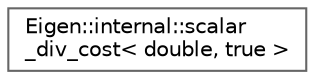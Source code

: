 digraph "Graphical Class Hierarchy"
{
 // LATEX_PDF_SIZE
  bgcolor="transparent";
  edge [fontname=Helvetica,fontsize=10,labelfontname=Helvetica,labelfontsize=10];
  node [fontname=Helvetica,fontsize=10,shape=box,height=0.2,width=0.4];
  rankdir="LR";
  Node0 [id="Node000000",label="Eigen::internal::scalar\l_div_cost\< double, true \>",height=0.2,width=0.4,color="grey40", fillcolor="white", style="filled",URL="$structEigen_1_1internal_1_1scalar__div__cost_3_01double_00_01true_01_4.html",tooltip=" "];
}
